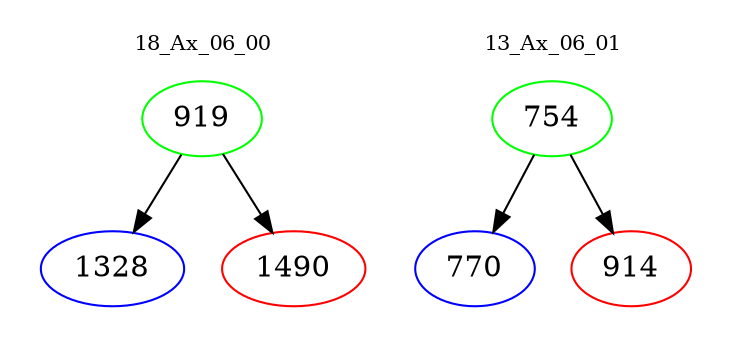 digraph{
subgraph cluster_0 {
color = white
label = "18_Ax_06_00";
fontsize=10;
T0_919 [label="919", color="green"]
T0_919 -> T0_1328 [color="black"]
T0_1328 [label="1328", color="blue"]
T0_919 -> T0_1490 [color="black"]
T0_1490 [label="1490", color="red"]
}
subgraph cluster_1 {
color = white
label = "13_Ax_06_01";
fontsize=10;
T1_754 [label="754", color="green"]
T1_754 -> T1_770 [color="black"]
T1_770 [label="770", color="blue"]
T1_754 -> T1_914 [color="black"]
T1_914 [label="914", color="red"]
}
}
